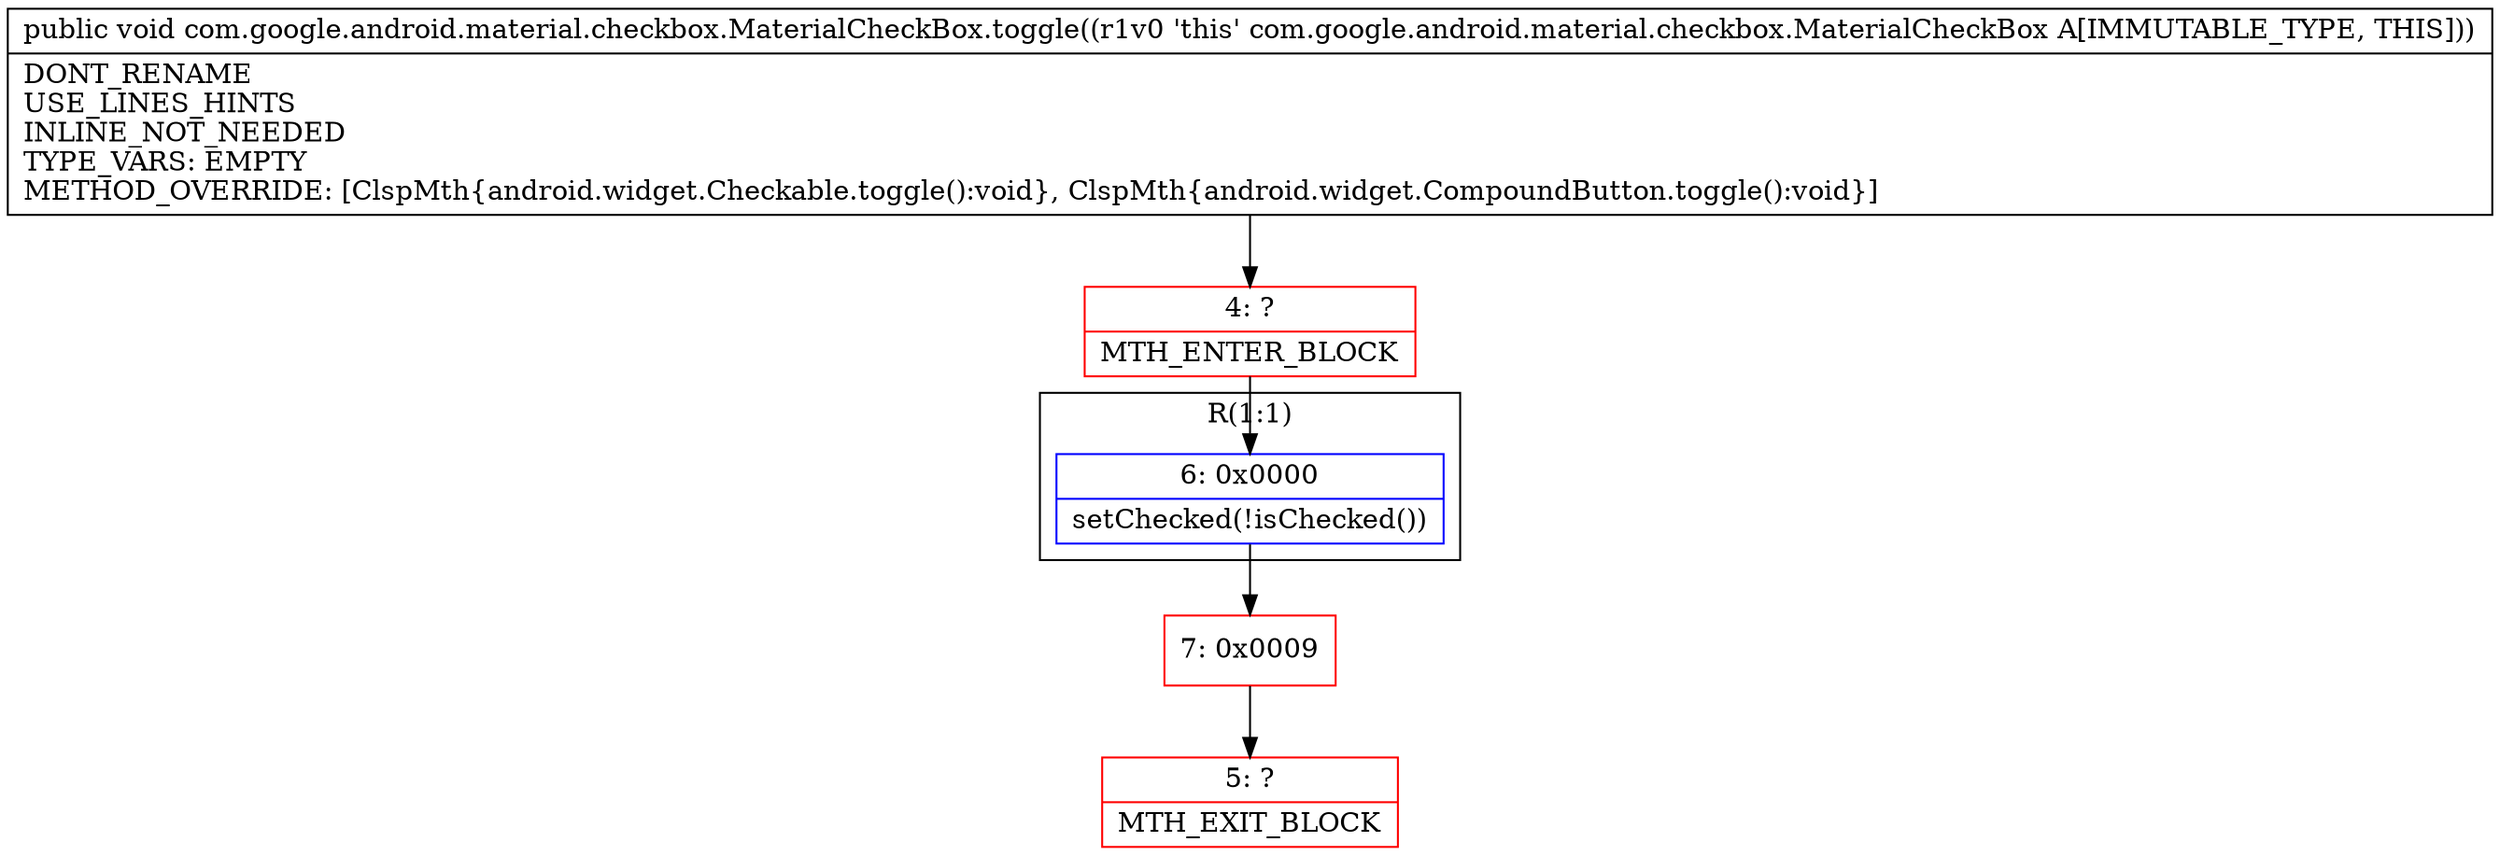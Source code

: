 digraph "CFG forcom.google.android.material.checkbox.MaterialCheckBox.toggle()V" {
subgraph cluster_Region_514318170 {
label = "R(1:1)";
node [shape=record,color=blue];
Node_6 [shape=record,label="{6\:\ 0x0000|setChecked(!isChecked())\l}"];
}
Node_4 [shape=record,color=red,label="{4\:\ ?|MTH_ENTER_BLOCK\l}"];
Node_7 [shape=record,color=red,label="{7\:\ 0x0009}"];
Node_5 [shape=record,color=red,label="{5\:\ ?|MTH_EXIT_BLOCK\l}"];
MethodNode[shape=record,label="{public void com.google.android.material.checkbox.MaterialCheckBox.toggle((r1v0 'this' com.google.android.material.checkbox.MaterialCheckBox A[IMMUTABLE_TYPE, THIS]))  | DONT_RENAME\lUSE_LINES_HINTS\lINLINE_NOT_NEEDED\lTYPE_VARS: EMPTY\lMETHOD_OVERRIDE: [ClspMth\{android.widget.Checkable.toggle():void\}, ClspMth\{android.widget.CompoundButton.toggle():void\}]\l}"];
MethodNode -> Node_4;Node_6 -> Node_7;
Node_4 -> Node_6;
Node_7 -> Node_5;
}

